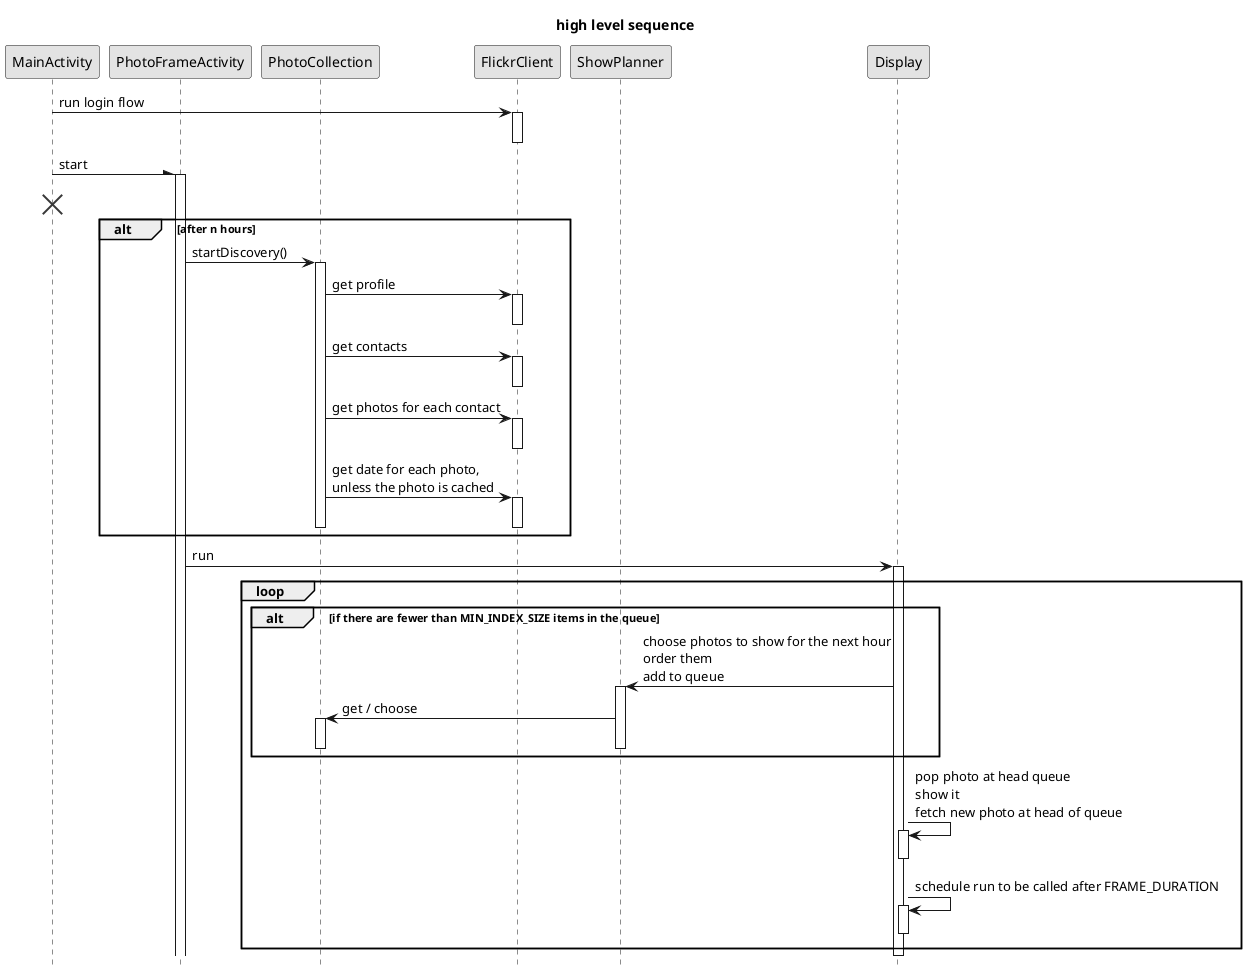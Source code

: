 @startuml

hide footbox
title high level sequence
skinparam monochrome true

participant MainActivity
participant PhotoFrameActivity
participant PhotoCollection
participant PhotoCollection
participant FlickrClient
participant ShowPlanner
participant Display

MainActivity -> FlickrClient : run login flow
  activate FlickrClient
  deactivate FlickrClient

MainActivity -\ PhotoFrameActivity : start
  activate PhotoFrameActivity
  destroy MainActivity

alt after n hours
  PhotoFrameActivity -> PhotoCollection : startDiscovery()
  activate PhotoCollection
    PhotoCollection -> FlickrClient : get profile
      activate FlickrClient
      deactivate FlickrClient
    PhotoCollection -> FlickrClient : get contacts
      activate FlickrClient
      deactivate FlickrClient
    PhotoCollection -> FlickrClient : get photos for each contact
      activate FlickrClient
      deactivate FlickrClient
    PhotoCollection -> FlickrClient : get date for each photo,\nunless the photo is cached
      activate FlickrClient
      deactivate FlickrClient
  deactivate PhotoCollection
end

PhotoFrameActivity -> Display : run
  activate Display
    loop
      alt if there are fewer than MIN_INDEX_SIZE items in the queue
        Display -> ShowPlanner : choose photos to show for the next hour\norder them\nadd to queue
          activate ShowPlanner
          ShowPlanner -> PhotoCollection : get / choose
            activate PhotoCollection
            deactivate PhotoCollection
          deactivate ShowPlanner
      end

      Display -> Display : pop photo at head queue\nshow it\nfetch new photo at head of queue
        activate Display
        deactivate Display

      Display -> Display : schedule run to be called after FRAME_DURATION
        activate Display
        deactivate Display
    end
  deactivate Display

@enduml
